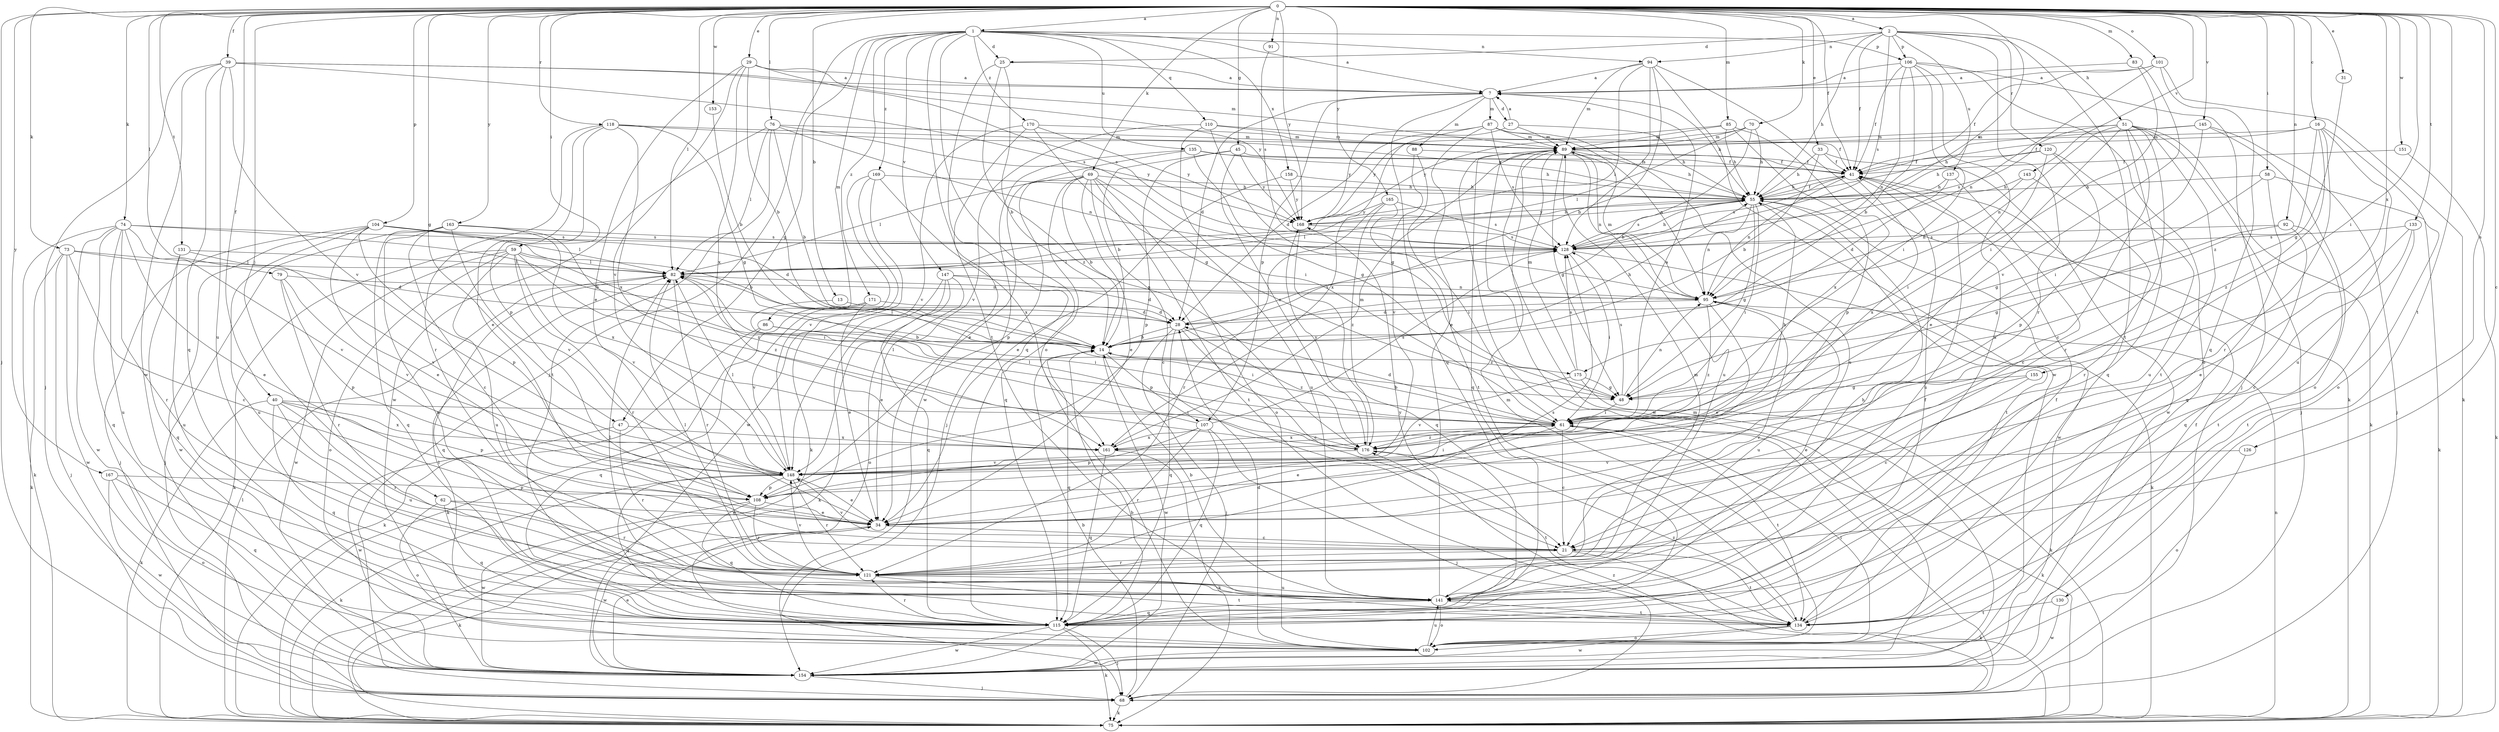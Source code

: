 strict digraph  {
0;
1;
2;
7;
13;
14;
16;
21;
25;
27;
28;
29;
31;
33;
34;
39;
40;
41;
45;
47;
48;
51;
55;
58;
59;
61;
62;
68;
69;
70;
73;
74;
75;
76;
79;
82;
83;
85;
86;
87;
88;
89;
91;
92;
94;
95;
101;
102;
104;
106;
107;
108;
110;
115;
118;
120;
121;
126;
128;
130;
131;
133;
134;
135;
137;
141;
143;
145;
147;
148;
151;
153;
154;
155;
158;
161;
163;
165;
167;
168;
169;
170;
171;
175;
176;
0 -> 1  [label=a];
0 -> 2  [label=a];
0 -> 13  [label=b];
0 -> 16  [label=c];
0 -> 21  [label=c];
0 -> 29  [label=e];
0 -> 31  [label=e];
0 -> 33  [label=e];
0 -> 39  [label=f];
0 -> 40  [label=f];
0 -> 41  [label=f];
0 -> 45  [label=g];
0 -> 47  [label=g];
0 -> 58  [label=i];
0 -> 59  [label=i];
0 -> 61  [label=i];
0 -> 62  [label=j];
0 -> 68  [label=j];
0 -> 69  [label=k];
0 -> 70  [label=k];
0 -> 73  [label=k];
0 -> 74  [label=k];
0 -> 76  [label=l];
0 -> 79  [label=l];
0 -> 82  [label=l];
0 -> 83  [label=m];
0 -> 85  [label=m];
0 -> 91  [label=n];
0 -> 92  [label=n];
0 -> 101  [label=o];
0 -> 104  [label=p];
0 -> 118  [label=r];
0 -> 126  [label=s];
0 -> 128  [label=s];
0 -> 130  [label=t];
0 -> 131  [label=t];
0 -> 133  [label=t];
0 -> 143  [label=v];
0 -> 145  [label=v];
0 -> 151  [label=w];
0 -> 153  [label=w];
0 -> 155  [label=x];
0 -> 163  [label=y];
0 -> 165  [label=y];
0 -> 167  [label=y];
0 -> 168  [label=y];
1 -> 7  [label=a];
1 -> 25  [label=d];
1 -> 47  [label=g];
1 -> 68  [label=j];
1 -> 86  [label=m];
1 -> 94  [label=n];
1 -> 102  [label=o];
1 -> 106  [label=p];
1 -> 110  [label=q];
1 -> 134  [label=t];
1 -> 135  [label=u];
1 -> 147  [label=v];
1 -> 158  [label=x];
1 -> 169  [label=z];
1 -> 170  [label=z];
1 -> 171  [label=z];
2 -> 25  [label=d];
2 -> 41  [label=f];
2 -> 51  [label=h];
2 -> 55  [label=h];
2 -> 94  [label=n];
2 -> 106  [label=p];
2 -> 120  [label=r];
2 -> 121  [label=r];
2 -> 128  [label=s];
2 -> 134  [label=t];
2 -> 137  [label=u];
7 -> 27  [label=d];
7 -> 28  [label=d];
7 -> 55  [label=h];
7 -> 87  [label=m];
7 -> 88  [label=m];
7 -> 107  [label=p];
7 -> 115  [label=q];
13 -> 28  [label=d];
13 -> 61  [label=i];
14 -> 55  [label=h];
14 -> 82  [label=l];
14 -> 107  [label=p];
14 -> 115  [label=q];
14 -> 154  [label=w];
14 -> 175  [label=z];
16 -> 41  [label=f];
16 -> 89  [label=m];
16 -> 102  [label=o];
16 -> 121  [label=r];
16 -> 141  [label=u];
16 -> 175  [label=z];
16 -> 176  [label=z];
21 -> 75  [label=k];
21 -> 121  [label=r];
21 -> 134  [label=t];
21 -> 148  [label=v];
25 -> 7  [label=a];
25 -> 14  [label=b];
25 -> 115  [label=q];
25 -> 176  [label=z];
27 -> 7  [label=a];
27 -> 28  [label=d];
27 -> 55  [label=h];
27 -> 89  [label=m];
28 -> 14  [label=b];
28 -> 21  [label=c];
28 -> 68  [label=j];
28 -> 115  [label=q];
28 -> 128  [label=s];
28 -> 176  [label=z];
29 -> 7  [label=a];
29 -> 14  [label=b];
29 -> 34  [label=e];
29 -> 128  [label=s];
29 -> 148  [label=v];
29 -> 161  [label=x];
29 -> 168  [label=y];
31 -> 48  [label=g];
33 -> 14  [label=b];
33 -> 41  [label=f];
33 -> 55  [label=h];
33 -> 154  [label=w];
34 -> 21  [label=c];
34 -> 75  [label=k];
34 -> 154  [label=w];
39 -> 7  [label=a];
39 -> 68  [label=j];
39 -> 89  [label=m];
39 -> 115  [label=q];
39 -> 128  [label=s];
39 -> 141  [label=u];
39 -> 148  [label=v];
39 -> 154  [label=w];
40 -> 61  [label=i];
40 -> 75  [label=k];
40 -> 108  [label=p];
40 -> 115  [label=q];
40 -> 121  [label=r];
40 -> 141  [label=u];
40 -> 161  [label=x];
41 -> 55  [label=h];
41 -> 95  [label=n];
41 -> 128  [label=s];
41 -> 141  [label=u];
41 -> 161  [label=x];
45 -> 14  [label=b];
45 -> 41  [label=f];
45 -> 108  [label=p];
45 -> 168  [label=y];
45 -> 176  [label=z];
47 -> 121  [label=r];
47 -> 154  [label=w];
47 -> 161  [label=x];
48 -> 61  [label=i];
48 -> 95  [label=n];
48 -> 128  [label=s];
51 -> 21  [label=c];
51 -> 34  [label=e];
51 -> 68  [label=j];
51 -> 75  [label=k];
51 -> 89  [label=m];
51 -> 95  [label=n];
51 -> 115  [label=q];
51 -> 121  [label=r];
51 -> 128  [label=s];
51 -> 134  [label=t];
55 -> 41  [label=f];
55 -> 48  [label=g];
55 -> 61  [label=i];
55 -> 82  [label=l];
55 -> 95  [label=n];
55 -> 128  [label=s];
55 -> 134  [label=t];
55 -> 154  [label=w];
55 -> 168  [label=y];
58 -> 48  [label=g];
58 -> 55  [label=h];
58 -> 75  [label=k];
58 -> 115  [label=q];
59 -> 61  [label=i];
59 -> 75  [label=k];
59 -> 82  [label=l];
59 -> 102  [label=o];
59 -> 121  [label=r];
59 -> 141  [label=u];
59 -> 148  [label=v];
59 -> 154  [label=w];
59 -> 176  [label=z];
61 -> 7  [label=a];
61 -> 14  [label=b];
61 -> 21  [label=c];
61 -> 28  [label=d];
61 -> 34  [label=e];
61 -> 75  [label=k];
61 -> 134  [label=t];
61 -> 161  [label=x];
61 -> 176  [label=z];
62 -> 34  [label=e];
62 -> 102  [label=o];
62 -> 115  [label=q];
62 -> 121  [label=r];
68 -> 14  [label=b];
68 -> 75  [label=k];
68 -> 176  [label=z];
69 -> 14  [label=b];
69 -> 21  [label=c];
69 -> 34  [label=e];
69 -> 55  [label=h];
69 -> 82  [label=l];
69 -> 102  [label=o];
69 -> 108  [label=p];
69 -> 115  [label=q];
69 -> 134  [label=t];
69 -> 141  [label=u];
70 -> 14  [label=b];
70 -> 55  [label=h];
70 -> 82  [label=l];
70 -> 89  [label=m];
70 -> 168  [label=y];
73 -> 21  [label=c];
73 -> 28  [label=d];
73 -> 68  [label=j];
73 -> 75  [label=k];
73 -> 82  [label=l];
73 -> 154  [label=w];
74 -> 14  [label=b];
74 -> 34  [label=e];
74 -> 75  [label=k];
74 -> 115  [label=q];
74 -> 121  [label=r];
74 -> 128  [label=s];
74 -> 141  [label=u];
74 -> 148  [label=v];
74 -> 154  [label=w];
75 -> 82  [label=l];
75 -> 95  [label=n];
76 -> 14  [label=b];
76 -> 82  [label=l];
76 -> 89  [label=m];
76 -> 95  [label=n];
76 -> 134  [label=t];
76 -> 154  [label=w];
76 -> 168  [label=y];
79 -> 95  [label=n];
79 -> 108  [label=p];
79 -> 121  [label=r];
79 -> 148  [label=v];
82 -> 95  [label=n];
82 -> 115  [label=q];
82 -> 121  [label=r];
83 -> 7  [label=a];
83 -> 61  [label=i];
83 -> 148  [label=v];
85 -> 55  [label=h];
85 -> 89  [label=m];
85 -> 108  [label=p];
85 -> 161  [label=x];
85 -> 168  [label=y];
86 -> 14  [label=b];
86 -> 61  [label=i];
86 -> 75  [label=k];
86 -> 115  [label=q];
87 -> 34  [label=e];
87 -> 89  [label=m];
87 -> 95  [label=n];
87 -> 128  [label=s];
87 -> 141  [label=u];
87 -> 161  [label=x];
87 -> 168  [label=y];
88 -> 41  [label=f];
88 -> 134  [label=t];
88 -> 148  [label=v];
89 -> 41  [label=f];
89 -> 48  [label=g];
89 -> 55  [label=h];
89 -> 68  [label=j];
89 -> 95  [label=n];
89 -> 115  [label=q];
89 -> 141  [label=u];
89 -> 154  [label=w];
91 -> 128  [label=s];
92 -> 48  [label=g];
92 -> 115  [label=q];
92 -> 128  [label=s];
92 -> 134  [label=t];
94 -> 7  [label=a];
94 -> 14  [label=b];
94 -> 75  [label=k];
94 -> 82  [label=l];
94 -> 89  [label=m];
94 -> 128  [label=s];
94 -> 154  [label=w];
95 -> 28  [label=d];
95 -> 34  [label=e];
95 -> 89  [label=m];
95 -> 121  [label=r];
95 -> 141  [label=u];
95 -> 176  [label=z];
101 -> 7  [label=a];
101 -> 41  [label=f];
101 -> 75  [label=k];
101 -> 95  [label=n];
101 -> 115  [label=q];
102 -> 28  [label=d];
102 -> 61  [label=i];
102 -> 82  [label=l];
102 -> 89  [label=m];
102 -> 141  [label=u];
102 -> 154  [label=w];
104 -> 14  [label=b];
104 -> 28  [label=d];
104 -> 34  [label=e];
104 -> 68  [label=j];
104 -> 82  [label=l];
104 -> 108  [label=p];
104 -> 128  [label=s];
104 -> 141  [label=u];
104 -> 154  [label=w];
106 -> 7  [label=a];
106 -> 14  [label=b];
106 -> 41  [label=f];
106 -> 61  [label=i];
106 -> 68  [label=j];
106 -> 95  [label=n];
106 -> 102  [label=o];
106 -> 141  [label=u];
107 -> 68  [label=j];
107 -> 82  [label=l];
107 -> 108  [label=p];
107 -> 115  [label=q];
107 -> 121  [label=r];
107 -> 128  [label=s];
107 -> 161  [label=x];
108 -> 34  [label=e];
108 -> 115  [label=q];
108 -> 121  [label=r];
108 -> 154  [label=w];
110 -> 41  [label=f];
110 -> 48  [label=g];
110 -> 61  [label=i];
110 -> 89  [label=m];
110 -> 148  [label=v];
115 -> 41  [label=f];
115 -> 68  [label=j];
115 -> 75  [label=k];
115 -> 121  [label=r];
115 -> 154  [label=w];
118 -> 34  [label=e];
118 -> 48  [label=g];
118 -> 55  [label=h];
118 -> 89  [label=m];
118 -> 108  [label=p];
118 -> 121  [label=r];
118 -> 161  [label=x];
120 -> 41  [label=f];
120 -> 55  [label=h];
120 -> 61  [label=i];
120 -> 108  [label=p];
120 -> 141  [label=u];
121 -> 82  [label=l];
121 -> 128  [label=s];
121 -> 134  [label=t];
121 -> 141  [label=u];
121 -> 148  [label=v];
126 -> 102  [label=o];
126 -> 148  [label=v];
128 -> 55  [label=h];
128 -> 61  [label=i];
128 -> 75  [label=k];
128 -> 82  [label=l];
130 -> 134  [label=t];
130 -> 154  [label=w];
131 -> 82  [label=l];
131 -> 115  [label=q];
131 -> 141  [label=u];
131 -> 148  [label=v];
133 -> 21  [label=c];
133 -> 34  [label=e];
133 -> 128  [label=s];
133 -> 134  [label=t];
134 -> 41  [label=f];
134 -> 102  [label=o];
134 -> 154  [label=w];
134 -> 176  [label=z];
135 -> 34  [label=e];
135 -> 41  [label=f];
135 -> 48  [label=g];
135 -> 55  [label=h];
135 -> 68  [label=j];
137 -> 21  [label=c];
137 -> 28  [label=d];
137 -> 55  [label=h];
141 -> 14  [label=b];
141 -> 55  [label=h];
141 -> 82  [label=l];
141 -> 89  [label=m];
141 -> 102  [label=o];
141 -> 115  [label=q];
141 -> 134  [label=t];
141 -> 168  [label=y];
143 -> 55  [label=h];
143 -> 95  [label=n];
143 -> 121  [label=r];
145 -> 55  [label=h];
145 -> 61  [label=i];
145 -> 68  [label=j];
145 -> 89  [label=m];
145 -> 102  [label=o];
147 -> 28  [label=d];
147 -> 34  [label=e];
147 -> 75  [label=k];
147 -> 95  [label=n];
147 -> 102  [label=o];
147 -> 115  [label=q];
148 -> 34  [label=e];
148 -> 61  [label=i];
148 -> 75  [label=k];
148 -> 82  [label=l];
148 -> 108  [label=p];
148 -> 115  [label=q];
148 -> 121  [label=r];
151 -> 41  [label=f];
151 -> 75  [label=k];
153 -> 14  [label=b];
154 -> 14  [label=b];
154 -> 34  [label=e];
154 -> 41  [label=f];
154 -> 68  [label=j];
154 -> 89  [label=m];
155 -> 21  [label=c];
155 -> 34  [label=e];
155 -> 48  [label=g];
158 -> 34  [label=e];
158 -> 55  [label=h];
158 -> 168  [label=y];
161 -> 75  [label=k];
161 -> 89  [label=m];
161 -> 115  [label=q];
163 -> 21  [label=c];
163 -> 68  [label=j];
163 -> 115  [label=q];
163 -> 128  [label=s];
163 -> 141  [label=u];
163 -> 148  [label=v];
163 -> 161  [label=x];
163 -> 176  [label=z];
165 -> 61  [label=i];
165 -> 121  [label=r];
165 -> 128  [label=s];
165 -> 168  [label=y];
165 -> 176  [label=z];
167 -> 102  [label=o];
167 -> 108  [label=p];
167 -> 115  [label=q];
167 -> 154  [label=w];
168 -> 55  [label=h];
168 -> 115  [label=q];
168 -> 128  [label=s];
169 -> 55  [label=h];
169 -> 75  [label=k];
169 -> 148  [label=v];
169 -> 154  [label=w];
169 -> 161  [label=x];
170 -> 48  [label=g];
170 -> 89  [label=m];
170 -> 148  [label=v];
170 -> 154  [label=w];
170 -> 168  [label=y];
171 -> 28  [label=d];
171 -> 34  [label=e];
171 -> 75  [label=k];
171 -> 148  [label=v];
175 -> 48  [label=g];
175 -> 75  [label=k];
175 -> 89  [label=m];
175 -> 128  [label=s];
175 -> 148  [label=v];
176 -> 55  [label=h];
176 -> 82  [label=l];
176 -> 134  [label=t];
176 -> 148  [label=v];
176 -> 168  [label=y];
}
